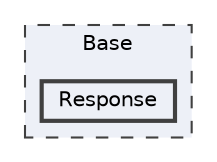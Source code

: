 digraph "Base/Response"
{
 // LATEX_PDF_SIZE
  bgcolor="transparent";
  edge [fontname=Helvetica,fontsize=10,labelfontname=Helvetica,labelfontsize=10];
  node [fontname=Helvetica,fontsize=10,shape=box,height=0.2,width=0.4];
  compound=true
  subgraph clusterdir_628593db0cdce5a76fb85526ae5aa762 {
    graph [ bgcolor="#edf0f7", pencolor="grey25", label="Base", fontname=Helvetica,fontsize=10 style="filled,dashed", URL="dir_628593db0cdce5a76fb85526ae5aa762.html",tooltip=""]
  dir_79daa20f2c14341ca43916d29c03358e [label="Response", fillcolor="#edf0f7", color="grey25", style="filled,bold", URL="dir_79daa20f2c14341ca43916d29c03358e.html",tooltip=""];
  }
}
